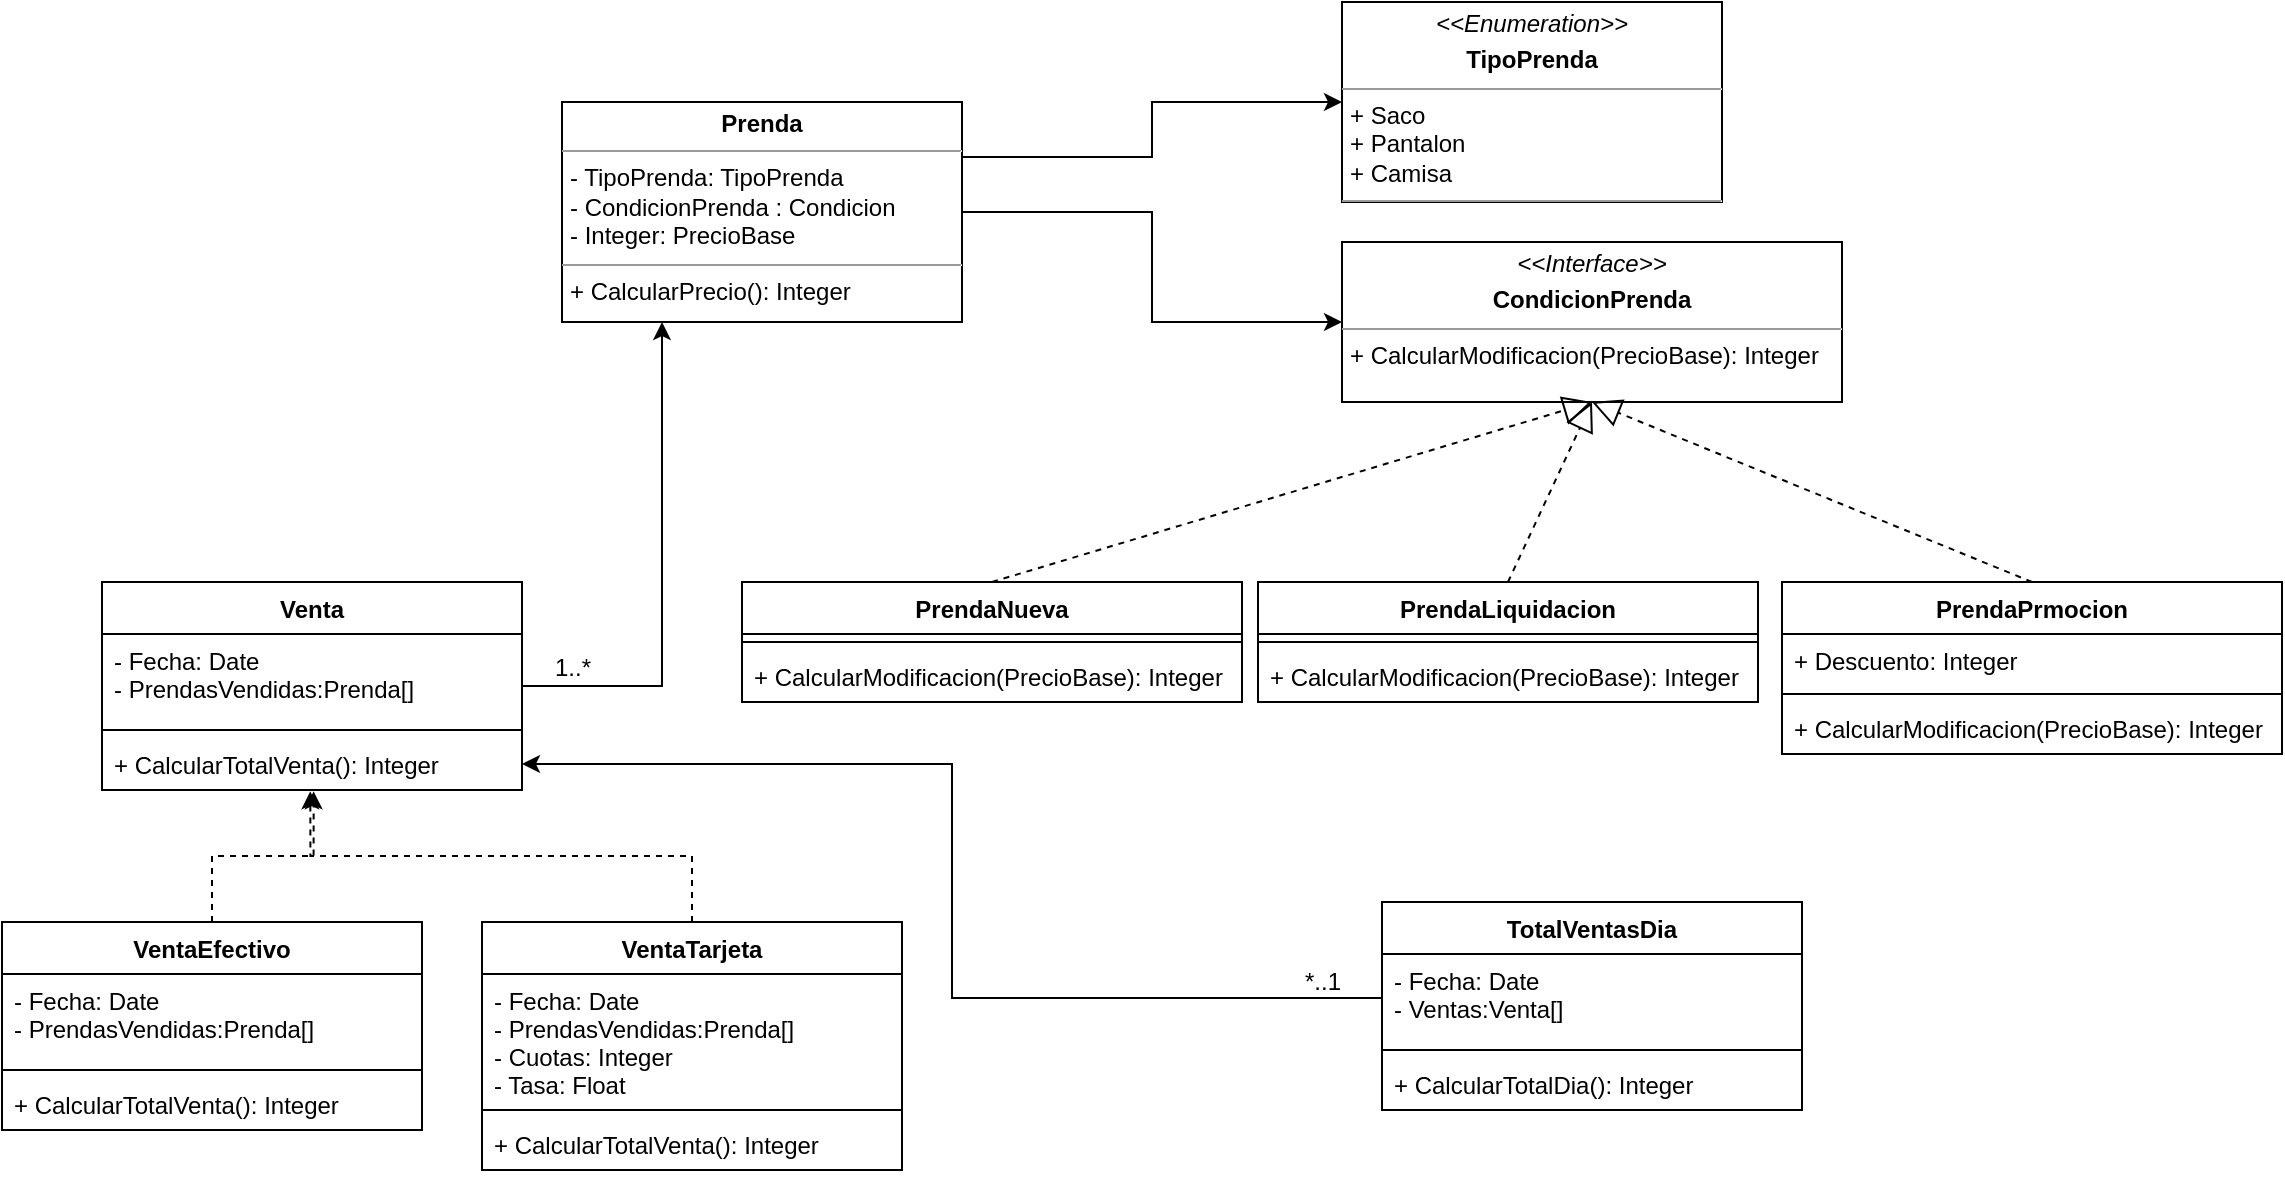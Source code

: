 <mxfile version="17.4.0"><diagram id="PIAfPhazvBIvoqbACBqJ" name="Page-1"><mxGraphModel dx="1673" dy="842" grid="1" gridSize="10" guides="1" tooltips="1" connect="1" arrows="1" fold="1" page="1" pageScale="1" pageWidth="1169" pageHeight="827" math="0" shadow="0"><root><mxCell id="0"/><mxCell id="1" parent="0"/><mxCell id="KVbjMAGqqkI8iNMc7Svl-29" style="edgeStyle=orthogonalEdgeStyle;rounded=0;orthogonalLoop=1;jettySize=auto;html=1;exitX=1;exitY=0.25;exitDx=0;exitDy=0;entryX=0;entryY=0.5;entryDx=0;entryDy=0;" edge="1" parent="1" source="KVbjMAGqqkI8iNMc7Svl-1" target="KVbjMAGqqkI8iNMc7Svl-3"><mxGeometry relative="1" as="geometry"/></mxCell><mxCell id="KVbjMAGqqkI8iNMc7Svl-30" style="edgeStyle=orthogonalEdgeStyle;rounded=0;orthogonalLoop=1;jettySize=auto;html=1;exitX=1;exitY=0.5;exitDx=0;exitDy=0;entryX=0;entryY=0.5;entryDx=0;entryDy=0;" edge="1" parent="1" source="KVbjMAGqqkI8iNMc7Svl-1" target="KVbjMAGqqkI8iNMc7Svl-5"><mxGeometry relative="1" as="geometry"/></mxCell><mxCell id="KVbjMAGqqkI8iNMc7Svl-1" value="&lt;p style=&quot;margin: 0px ; margin-top: 4px ; text-align: center&quot;&gt;&lt;b&gt;Prenda&lt;/b&gt;&lt;/p&gt;&lt;hr size=&quot;1&quot;&gt;&lt;p style=&quot;margin: 0px ; margin-left: 4px&quot;&gt;- TipoPrenda: TipoPrenda&lt;/p&gt;&lt;p style=&quot;margin: 0px ; margin-left: 4px&quot;&gt;- CondicionPrenda : Condicion&lt;/p&gt;&lt;p style=&quot;margin: 0px ; margin-left: 4px&quot;&gt;- Integer: PrecioBase&lt;br&gt;&lt;/p&gt;&lt;hr size=&quot;1&quot;&gt;&lt;p style=&quot;margin: 0px ; margin-left: 4px&quot;&gt;+ CalcularPrecio(): Integer&lt;br&gt;&lt;/p&gt;" style="verticalAlign=top;align=left;overflow=fill;fontSize=12;fontFamily=Helvetica;html=1;" vertex="1" parent="1"><mxGeometry x="300" y="80" width="200" height="110" as="geometry"/></mxCell><mxCell id="KVbjMAGqqkI8iNMc7Svl-3" value="&lt;p style=&quot;margin: 0px ; margin-top: 4px ; text-align: center&quot;&gt;&lt;i&gt;&amp;lt;&amp;lt;Enumeration&amp;gt;&amp;gt;&lt;/i&gt;&lt;b&gt; &lt;br&gt;&lt;/b&gt;&lt;/p&gt;&lt;p style=&quot;margin: 0px ; margin-top: 4px ; text-align: center&quot;&gt;&lt;b&gt;TipoPrenda&lt;/b&gt;&lt;br&gt;&lt;b&gt;&lt;/b&gt;&lt;/p&gt;&lt;hr size=&quot;1&quot;&gt;&lt;p style=&quot;margin: 0px ; margin-left: 4px&quot;&gt;+ Saco&lt;br&gt;+ Pantalon&lt;/p&gt;&lt;p style=&quot;margin: 0px ; margin-left: 4px&quot;&gt;+ Camisa&lt;/p&gt;&lt;hr size=&quot;1&quot;&gt;" style="verticalAlign=top;align=left;overflow=fill;fontSize=12;fontFamily=Helvetica;html=1;" vertex="1" parent="1"><mxGeometry x="690" y="30" width="190" height="100" as="geometry"/></mxCell><mxCell id="KVbjMAGqqkI8iNMc7Svl-5" value="&lt;p style=&quot;margin: 0px ; margin-top: 4px ; text-align: center&quot;&gt;&lt;i&gt;&amp;lt;&amp;lt;Interface&amp;gt;&amp;gt;&lt;/i&gt;&lt;/p&gt;&lt;p style=&quot;margin: 0px ; margin-top: 4px ; text-align: center&quot;&gt;&lt;b&gt;CondicionPrenda&lt;/b&gt;&lt;b&gt;&lt;br&gt;&lt;/b&gt;&lt;/p&gt;&lt;hr size=&quot;1&quot;&gt;&lt;p style=&quot;margin: 0px ; margin-left: 4px&quot;&gt;+ CalcularModificacion(PrecioBase): Integer&lt;br&gt;&lt;/p&gt;" style="verticalAlign=top;align=left;overflow=fill;fontSize=12;fontFamily=Helvetica;html=1;" vertex="1" parent="1"><mxGeometry x="690" y="150" width="250" height="80" as="geometry"/></mxCell><mxCell id="KVbjMAGqqkI8iNMc7Svl-10" value="PrendaNueva" style="swimlane;fontStyle=1;align=center;verticalAlign=top;childLayout=stackLayout;horizontal=1;startSize=26;horizontalStack=0;resizeParent=1;resizeParentMax=0;resizeLast=0;collapsible=1;marginBottom=0;" vertex="1" parent="1"><mxGeometry x="390" y="320" width="250" height="60" as="geometry"/></mxCell><mxCell id="KVbjMAGqqkI8iNMc7Svl-12" value="" style="line;strokeWidth=1;fillColor=none;align=left;verticalAlign=middle;spacingTop=-1;spacingLeft=3;spacingRight=3;rotatable=0;labelPosition=right;points=[];portConstraint=eastwest;" vertex="1" parent="KVbjMAGqqkI8iNMc7Svl-10"><mxGeometry y="26" width="250" height="8" as="geometry"/></mxCell><mxCell id="KVbjMAGqqkI8iNMc7Svl-13" value="+ CalcularModificacion(PrecioBase): Integer" style="text;strokeColor=none;fillColor=none;align=left;verticalAlign=top;spacingLeft=4;spacingRight=4;overflow=hidden;rotatable=0;points=[[0,0.5],[1,0.5]];portConstraint=eastwest;" vertex="1" parent="KVbjMAGqqkI8iNMc7Svl-10"><mxGeometry y="34" width="250" height="26" as="geometry"/></mxCell><mxCell id="KVbjMAGqqkI8iNMc7Svl-22" value="PrendaPrmocion" style="swimlane;fontStyle=1;align=center;verticalAlign=top;childLayout=stackLayout;horizontal=1;startSize=26;horizontalStack=0;resizeParent=1;resizeParentMax=0;resizeLast=0;collapsible=1;marginBottom=0;" vertex="1" parent="1"><mxGeometry x="910" y="320" width="250" height="86" as="geometry"/></mxCell><mxCell id="KVbjMAGqqkI8iNMc7Svl-23" value="+ Descuento: Integer" style="text;strokeColor=none;fillColor=none;align=left;verticalAlign=top;spacingLeft=4;spacingRight=4;overflow=hidden;rotatable=0;points=[[0,0.5],[1,0.5]];portConstraint=eastwest;" vertex="1" parent="KVbjMAGqqkI8iNMc7Svl-22"><mxGeometry y="26" width="250" height="26" as="geometry"/></mxCell><mxCell id="KVbjMAGqqkI8iNMc7Svl-24" value="" style="line;strokeWidth=1;fillColor=none;align=left;verticalAlign=middle;spacingTop=-1;spacingLeft=3;spacingRight=3;rotatable=0;labelPosition=right;points=[];portConstraint=eastwest;" vertex="1" parent="KVbjMAGqqkI8iNMc7Svl-22"><mxGeometry y="52" width="250" height="8" as="geometry"/></mxCell><mxCell id="KVbjMAGqqkI8iNMc7Svl-25" value="+ CalcularModificacion(PrecioBase): Integer" style="text;strokeColor=none;fillColor=none;align=left;verticalAlign=top;spacingLeft=4;spacingRight=4;overflow=hidden;rotatable=0;points=[[0,0.5],[1,0.5]];portConstraint=eastwest;" vertex="1" parent="KVbjMAGqqkI8iNMc7Svl-22"><mxGeometry y="60" width="250" height="26" as="geometry"/></mxCell><mxCell id="KVbjMAGqqkI8iNMc7Svl-26" value="PrendaLiquidacion" style="swimlane;fontStyle=1;align=center;verticalAlign=top;childLayout=stackLayout;horizontal=1;startSize=26;horizontalStack=0;resizeParent=1;resizeParentMax=0;resizeLast=0;collapsible=1;marginBottom=0;" vertex="1" parent="1"><mxGeometry x="648" y="320" width="250" height="60" as="geometry"/></mxCell><mxCell id="KVbjMAGqqkI8iNMc7Svl-27" value="" style="line;strokeWidth=1;fillColor=none;align=left;verticalAlign=middle;spacingTop=-1;spacingLeft=3;spacingRight=3;rotatable=0;labelPosition=right;points=[];portConstraint=eastwest;" vertex="1" parent="KVbjMAGqqkI8iNMc7Svl-26"><mxGeometry y="26" width="250" height="8" as="geometry"/></mxCell><mxCell id="KVbjMAGqqkI8iNMc7Svl-28" value="+ CalcularModificacion(PrecioBase): Integer" style="text;strokeColor=none;fillColor=none;align=left;verticalAlign=top;spacingLeft=4;spacingRight=4;overflow=hidden;rotatable=0;points=[[0,0.5],[1,0.5]];portConstraint=eastwest;" vertex="1" parent="KVbjMAGqqkI8iNMc7Svl-26"><mxGeometry y="34" width="250" height="26" as="geometry"/></mxCell><mxCell id="KVbjMAGqqkI8iNMc7Svl-31" value="" style="endArrow=block;dashed=1;endFill=0;endSize=12;html=1;rounded=0;exitX=0.5;exitY=0;exitDx=0;exitDy=0;entryX=0.5;entryY=1;entryDx=0;entryDy=0;" edge="1" parent="1" source="KVbjMAGqqkI8iNMc7Svl-26" target="KVbjMAGqqkI8iNMc7Svl-5"><mxGeometry width="160" relative="1" as="geometry"><mxPoint x="720" y="480" as="sourcePoint"/><mxPoint x="840" y="280" as="targetPoint"/></mxGeometry></mxCell><mxCell id="KVbjMAGqqkI8iNMc7Svl-32" value="" style="endArrow=block;dashed=1;endFill=0;endSize=12;html=1;rounded=0;exitX=0.5;exitY=0;exitDx=0;exitDy=0;entryX=0.5;entryY=1;entryDx=0;entryDy=0;" edge="1" parent="1" source="KVbjMAGqqkI8iNMc7Svl-22" target="KVbjMAGqqkI8iNMc7Svl-5"><mxGeometry width="160" relative="1" as="geometry"><mxPoint x="730" y="490" as="sourcePoint"/><mxPoint x="840" y="240" as="targetPoint"/></mxGeometry></mxCell><mxCell id="KVbjMAGqqkI8iNMc7Svl-33" value="" style="endArrow=block;dashed=1;endFill=0;endSize=12;html=1;rounded=0;exitX=0.5;exitY=0;exitDx=0;exitDy=0;entryX=0.5;entryY=1;entryDx=0;entryDy=0;" edge="1" parent="1" source="KVbjMAGqqkI8iNMc7Svl-10" target="KVbjMAGqqkI8iNMc7Svl-5"><mxGeometry width="160" relative="1" as="geometry"><mxPoint x="740" y="500" as="sourcePoint"/><mxPoint x="900" y="500" as="targetPoint"/></mxGeometry></mxCell><mxCell id="KVbjMAGqqkI8iNMc7Svl-49" style="edgeStyle=orthogonalEdgeStyle;rounded=0;orthogonalLoop=1;jettySize=auto;html=1;exitX=1;exitY=0.5;exitDx=0;exitDy=0;entryX=0.25;entryY=1;entryDx=0;entryDy=0;" edge="1" parent="1" source="KVbjMAGqqkI8iNMc7Svl-34" target="KVbjMAGqqkI8iNMc7Svl-1"><mxGeometry relative="1" as="geometry"/></mxCell><mxCell id="KVbjMAGqqkI8iNMc7Svl-34" value="Venta" style="swimlane;fontStyle=1;align=center;verticalAlign=top;childLayout=stackLayout;horizontal=1;startSize=26;horizontalStack=0;resizeParent=1;resizeParentMax=0;resizeLast=0;collapsible=1;marginBottom=0;" vertex="1" parent="1"><mxGeometry x="70" y="320" width="210" height="104" as="geometry"/></mxCell><mxCell id="KVbjMAGqqkI8iNMc7Svl-35" value="- Fecha: Date&#xA;- PrendasVendidas:Prenda[]" style="text;strokeColor=none;fillColor=none;align=left;verticalAlign=top;spacingLeft=4;spacingRight=4;overflow=hidden;rotatable=0;points=[[0,0.5],[1,0.5]];portConstraint=eastwest;" vertex="1" parent="KVbjMAGqqkI8iNMc7Svl-34"><mxGeometry y="26" width="210" height="44" as="geometry"/></mxCell><mxCell id="KVbjMAGqqkI8iNMc7Svl-36" value="" style="line;strokeWidth=1;fillColor=none;align=left;verticalAlign=middle;spacingTop=-1;spacingLeft=3;spacingRight=3;rotatable=0;labelPosition=right;points=[];portConstraint=eastwest;" vertex="1" parent="KVbjMAGqqkI8iNMc7Svl-34"><mxGeometry y="70" width="210" height="8" as="geometry"/></mxCell><mxCell id="KVbjMAGqqkI8iNMc7Svl-37" value="+ CalcularTotalVenta(): Integer" style="text;strokeColor=none;fillColor=none;align=left;verticalAlign=top;spacingLeft=4;spacingRight=4;overflow=hidden;rotatable=0;points=[[0,0.5],[1,0.5]];portConstraint=eastwest;" vertex="1" parent="KVbjMAGqqkI8iNMc7Svl-34"><mxGeometry y="78" width="210" height="26" as="geometry"/></mxCell><mxCell id="KVbjMAGqqkI8iNMc7Svl-47" style="edgeStyle=orthogonalEdgeStyle;rounded=0;orthogonalLoop=1;jettySize=auto;html=1;exitX=0.5;exitY=0;exitDx=0;exitDy=0;entryX=0.504;entryY=1.026;entryDx=0;entryDy=0;entryPerimeter=0;dashed=1;" edge="1" parent="1" source="KVbjMAGqqkI8iNMc7Svl-39" target="KVbjMAGqqkI8iNMc7Svl-37"><mxGeometry relative="1" as="geometry"/></mxCell><mxCell id="KVbjMAGqqkI8iNMc7Svl-39" value="VentaEfectivo" style="swimlane;fontStyle=1;align=center;verticalAlign=top;childLayout=stackLayout;horizontal=1;startSize=26;horizontalStack=0;resizeParent=1;resizeParentMax=0;resizeLast=0;collapsible=1;marginBottom=0;" vertex="1" parent="1"><mxGeometry x="20" y="490" width="210" height="104" as="geometry"/></mxCell><mxCell id="KVbjMAGqqkI8iNMc7Svl-40" value="- Fecha: Date&#xA;- PrendasVendidas:Prenda[]" style="text;strokeColor=none;fillColor=none;align=left;verticalAlign=top;spacingLeft=4;spacingRight=4;overflow=hidden;rotatable=0;points=[[0,0.5],[1,0.5]];portConstraint=eastwest;" vertex="1" parent="KVbjMAGqqkI8iNMc7Svl-39"><mxGeometry y="26" width="210" height="44" as="geometry"/></mxCell><mxCell id="KVbjMAGqqkI8iNMc7Svl-41" value="" style="line;strokeWidth=1;fillColor=none;align=left;verticalAlign=middle;spacingTop=-1;spacingLeft=3;spacingRight=3;rotatable=0;labelPosition=right;points=[];portConstraint=eastwest;" vertex="1" parent="KVbjMAGqqkI8iNMc7Svl-39"><mxGeometry y="70" width="210" height="8" as="geometry"/></mxCell><mxCell id="KVbjMAGqqkI8iNMc7Svl-42" value="+ CalcularTotalVenta(): Integer" style="text;strokeColor=none;fillColor=none;align=left;verticalAlign=top;spacingLeft=4;spacingRight=4;overflow=hidden;rotatable=0;points=[[0,0.5],[1,0.5]];portConstraint=eastwest;" vertex="1" parent="KVbjMAGqqkI8iNMc7Svl-39"><mxGeometry y="78" width="210" height="26" as="geometry"/></mxCell><mxCell id="KVbjMAGqqkI8iNMc7Svl-48" style="edgeStyle=orthogonalEdgeStyle;rounded=0;orthogonalLoop=1;jettySize=auto;html=1;exitX=0.5;exitY=0;exitDx=0;exitDy=0;entryX=0.496;entryY=1.026;entryDx=0;entryDy=0;entryPerimeter=0;dashed=1;" edge="1" parent="1" source="KVbjMAGqqkI8iNMc7Svl-43" target="KVbjMAGqqkI8iNMc7Svl-37"><mxGeometry relative="1" as="geometry"><mxPoint x="210" y="440" as="targetPoint"/></mxGeometry></mxCell><mxCell id="KVbjMAGqqkI8iNMc7Svl-43" value="VentaTarjeta" style="swimlane;fontStyle=1;align=center;verticalAlign=top;childLayout=stackLayout;horizontal=1;startSize=26;horizontalStack=0;resizeParent=1;resizeParentMax=0;resizeLast=0;collapsible=1;marginBottom=0;" vertex="1" parent="1"><mxGeometry x="260" y="490" width="210" height="124" as="geometry"/></mxCell><mxCell id="KVbjMAGqqkI8iNMc7Svl-44" value="- Fecha: Date&#xA;- PrendasVendidas:Prenda[]&#xA;- Cuotas: Integer&#xA;- Tasa: Float&#xA;" style="text;strokeColor=none;fillColor=none;align=left;verticalAlign=top;spacingLeft=4;spacingRight=4;overflow=hidden;rotatable=0;points=[[0,0.5],[1,0.5]];portConstraint=eastwest;" vertex="1" parent="KVbjMAGqqkI8iNMc7Svl-43"><mxGeometry y="26" width="210" height="64" as="geometry"/></mxCell><mxCell id="KVbjMAGqqkI8iNMc7Svl-45" value="" style="line;strokeWidth=1;fillColor=none;align=left;verticalAlign=middle;spacingTop=-1;spacingLeft=3;spacingRight=3;rotatable=0;labelPosition=right;points=[];portConstraint=eastwest;" vertex="1" parent="KVbjMAGqqkI8iNMc7Svl-43"><mxGeometry y="90" width="210" height="8" as="geometry"/></mxCell><mxCell id="KVbjMAGqqkI8iNMc7Svl-46" value="+ CalcularTotalVenta(): Integer" style="text;strokeColor=none;fillColor=none;align=left;verticalAlign=top;spacingLeft=4;spacingRight=4;overflow=hidden;rotatable=0;points=[[0,0.5],[1,0.5]];portConstraint=eastwest;" vertex="1" parent="KVbjMAGqqkI8iNMc7Svl-43"><mxGeometry y="98" width="210" height="26" as="geometry"/></mxCell><mxCell id="KVbjMAGqqkI8iNMc7Svl-50" value="1..*" style="text;html=1;align=center;verticalAlign=middle;resizable=0;points=[];autosize=1;strokeColor=none;fillColor=none;" vertex="1" parent="1"><mxGeometry x="290" y="353" width="30" height="20" as="geometry"/></mxCell><mxCell id="KVbjMAGqqkI8iNMc7Svl-51" value="TotalVentasDia" style="swimlane;fontStyle=1;align=center;verticalAlign=top;childLayout=stackLayout;horizontal=1;startSize=26;horizontalStack=0;resizeParent=1;resizeParentMax=0;resizeLast=0;collapsible=1;marginBottom=0;" vertex="1" parent="1"><mxGeometry x="710" y="480" width="210" height="104" as="geometry"/></mxCell><mxCell id="KVbjMAGqqkI8iNMc7Svl-52" value="- Fecha: Date&#xA;- Ventas:Venta[]" style="text;strokeColor=none;fillColor=none;align=left;verticalAlign=top;spacingLeft=4;spacingRight=4;overflow=hidden;rotatable=0;points=[[0,0.5],[1,0.5]];portConstraint=eastwest;" vertex="1" parent="KVbjMAGqqkI8iNMc7Svl-51"><mxGeometry y="26" width="210" height="44" as="geometry"/></mxCell><mxCell id="KVbjMAGqqkI8iNMc7Svl-53" value="" style="line;strokeWidth=1;fillColor=none;align=left;verticalAlign=middle;spacingTop=-1;spacingLeft=3;spacingRight=3;rotatable=0;labelPosition=right;points=[];portConstraint=eastwest;" vertex="1" parent="KVbjMAGqqkI8iNMc7Svl-51"><mxGeometry y="70" width="210" height="8" as="geometry"/></mxCell><mxCell id="KVbjMAGqqkI8iNMc7Svl-54" value="+ CalcularTotalDia(): Integer" style="text;strokeColor=none;fillColor=none;align=left;verticalAlign=top;spacingLeft=4;spacingRight=4;overflow=hidden;rotatable=0;points=[[0,0.5],[1,0.5]];portConstraint=eastwest;" vertex="1" parent="KVbjMAGqqkI8iNMc7Svl-51"><mxGeometry y="78" width="210" height="26" as="geometry"/></mxCell><mxCell id="KVbjMAGqqkI8iNMc7Svl-56" style="edgeStyle=orthogonalEdgeStyle;rounded=0;orthogonalLoop=1;jettySize=auto;html=1;exitX=0;exitY=0.5;exitDx=0;exitDy=0;entryX=1;entryY=0.5;entryDx=0;entryDy=0;" edge="1" parent="1" source="KVbjMAGqqkI8iNMc7Svl-52" target="KVbjMAGqqkI8iNMc7Svl-37"><mxGeometry relative="1" as="geometry"/></mxCell><mxCell id="KVbjMAGqqkI8iNMc7Svl-57" value="*..1" style="text;html=1;align=center;verticalAlign=middle;resizable=0;points=[];autosize=1;strokeColor=none;fillColor=none;" vertex="1" parent="1"><mxGeometry x="665" y="510" width="30" height="20" as="geometry"/></mxCell></root></mxGraphModel></diagram></mxfile>